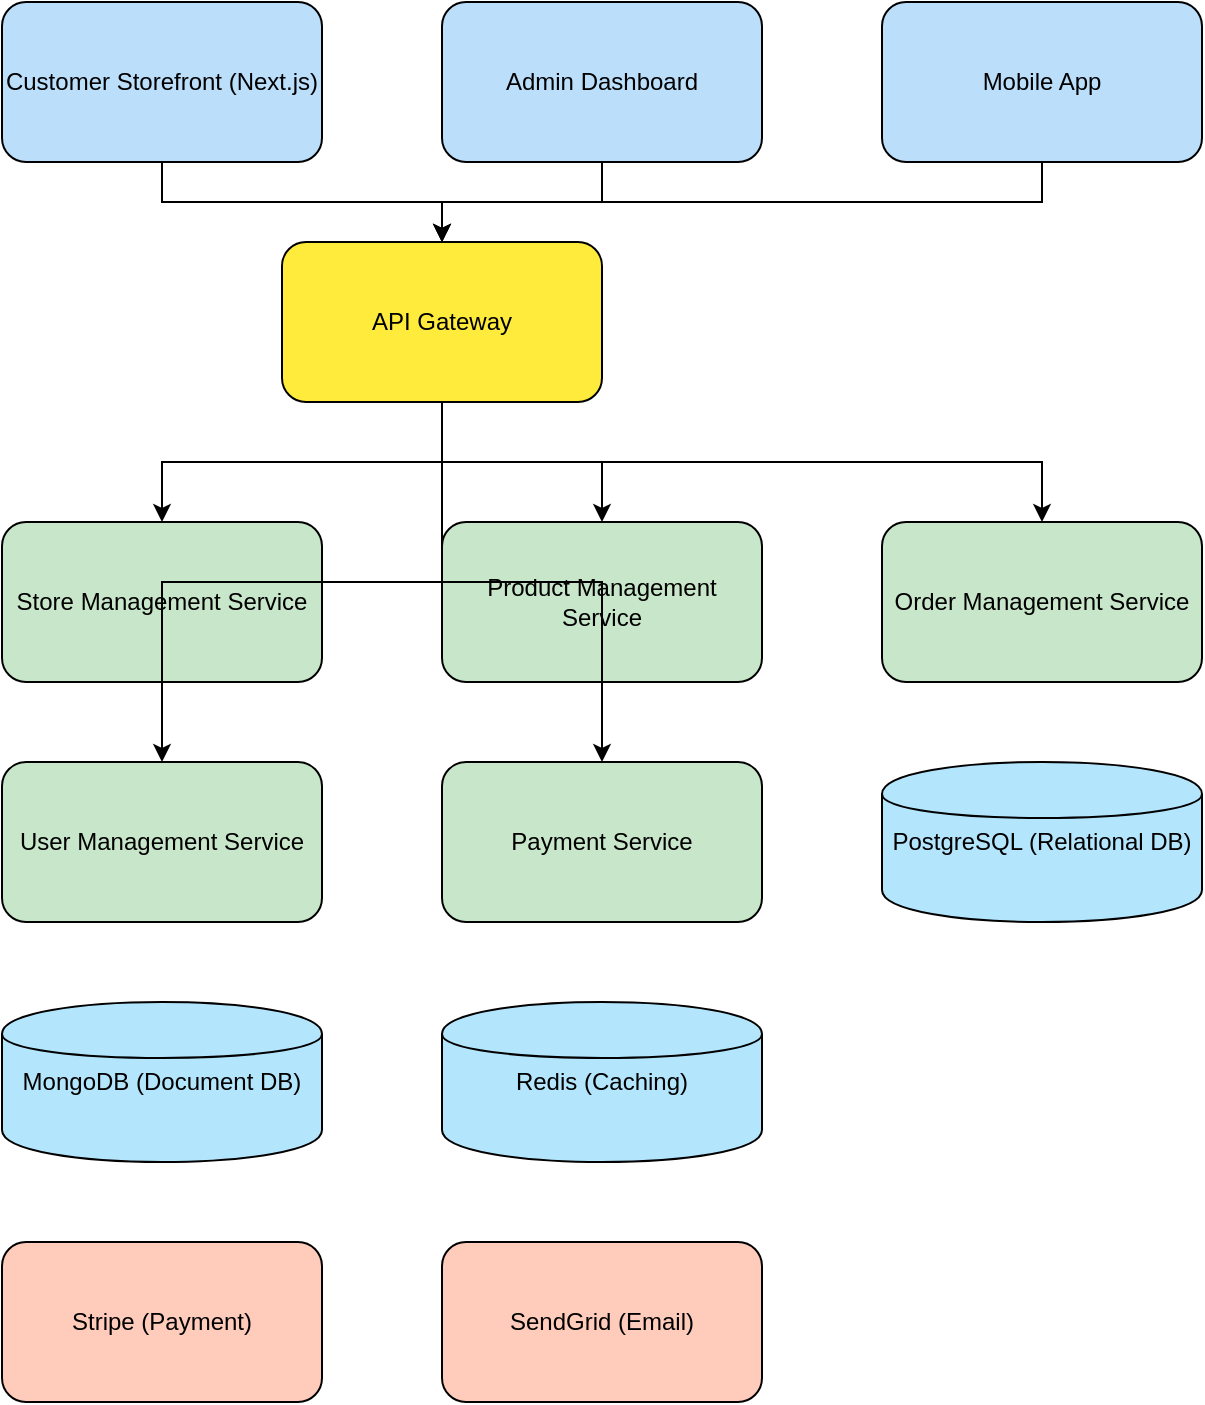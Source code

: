 <mxfile version="24.7.14">
  <diagram name="Container Diagram - E-Commerce Platform">
    <mxGraphModel dx="947" dy="454" grid="1" gridSize="10" guides="1" tooltips="1" connect="1" arrows="1" fold="1" page="1" pageScale="1" pageWidth="827" pageHeight="1169" math="0" shadow="0">
      <root>
        <mxCell id="0" />
        <mxCell id="1" parent="0" />

        <!-- Customer Storefront -->
        <mxCell id="customer-storefront" value="Customer Storefront (Next.js)" style="rounded=1;whiteSpace=wrap;html=1;fillColor=#BBDEFB;" vertex="1" parent="1">
          <mxGeometry x="180" y="60" width="160" height="80" as="geometry" />
        </mxCell>

        <!-- Admin Dashboard -->
        <mxCell id="admin-dashboard" value="Admin Dashboard" style="rounded=1;whiteSpace=wrap;html=1;fillColor=#BBDEFB;" vertex="1" parent="1">
          <mxGeometry x="400" y="60" width="160" height="80" as="geometry" />
        </mxCell>

        <!-- Mobile App -->
        <mxCell id="mobile-app" value="Mobile App" style="rounded=1;whiteSpace=wrap;html=1;fillColor=#BBDEFB;" vertex="1" parent="1">
          <mxGeometry x="620" y="60" width="160" height="80" as="geometry" />
        </mxCell>

        <!-- API Gateway -->
        <mxCell id="api-gateway" value="API Gateway" style="rounded=1;whiteSpace=wrap;html=1;fillColor=#FFEB3B;" vertex="1" parent="1">
          <mxGeometry x="320" y="180" width="160" height="80" as="geometry" />
        </mxCell>

        <!-- Store Management Service -->
        <mxCell id="store-management" value="Store Management Service" style="rounded=1;whiteSpace=wrap;html=1;fillColor=#C8E6C9;" vertex="1" parent="1">
          <mxGeometry x="180" y="320" width="160" height="80" as="geometry" />
        </mxCell>

        <!-- Product Management Service -->
        <mxCell id="product-management" value="Product Management Service" style="rounded=1;whiteSpace=wrap;html=1;fillColor=#C8E6C9;" vertex="1" parent="1">
          <mxGeometry x="400" y="320" width="160" height="80" as="geometry" />
        </mxCell>

        <!-- Order Management Service -->
        <mxCell id="order-management" value="Order Management Service" style="rounded=1;whiteSpace=wrap;html=1;fillColor=#C8E6C9;" vertex="1" parent="1">
          <mxGeometry x="620" y="320" width="160" height="80" as="geometry" />
        </mxCell>

        <!-- User Management Service -->
        <mxCell id="user-management" value="User Management Service" style="rounded=1;whiteSpace=wrap;html=1;fillColor=#C8E6C9;" vertex="1" parent="1">
          <mxGeometry x="180" y="440" width="160" height="80" as="geometry" />
        </mxCell>

        <!-- Payment Service -->
        <mxCell id="payment-service" value="Payment Service" style="rounded=1;whiteSpace=wrap;html=1;fillColor=#C8E6C9;" vertex="1" parent="1">
          <mxGeometry x="400" y="440" width="160" height="80" as="geometry" />
        </mxCell>

        <!-- PostgreSQL Database -->
        <mxCell id="postgresql" value="PostgreSQL (Relational DB)" style="rounded=1;whiteSpace=wrap;html=1;shape=cylinder;fillColor=#B3E5FC;" vertex="1" parent="1">
          <mxGeometry x="620" y="440" width="160" height="80" as="geometry" />
        </mxCell>

        <!-- MongoDB -->
        <mxCell id="mongodb" value="MongoDB (Document DB)" style="rounded=1;whiteSpace=wrap;html=1;shape=cylinder;fillColor=#B3E5FC;" vertex="1" parent="1">
          <mxGeometry x="180" y="560" width="160" height="80" as="geometry" />
        </mxCell>

        <!-- Redis -->
        <mxCell id="redis" value="Redis (Caching)" style="rounded=1;whiteSpace=wrap;html=1;shape=cylinder;fillColor=#B3E5FC;" vertex="1" parent="1">
          <mxGeometry x="400" y="560" width="160" height="80" as="geometry" />
        </mxCell>

        <!-- External System: Stripe -->
        <mxCell id="stripe" value="Stripe (Payment)" style="rounded=1;whiteSpace=wrap;html=1;fillColor=#FFCCBC;" vertex="1" parent="1">
          <mxGeometry x="180" y="680" width="160" height="80" as="geometry" />
        </mxCell>

        <!-- External System: SendGrid -->
        <mxCell id="sendgrid" value="SendGrid (Email)" style="rounded=1;whiteSpace=wrap;html=1;fillColor=#FFCCBC;" vertex="1" parent="1">
          <mxGeometry x="400" y="680" width="160" height="80" as="geometry" />
        </mxCell>

        <!-- Edges -->
        <mxCell id="edge1" style="edgeStyle=orthogonalEdgeStyle;rounded=0;orthogonalLoop=1;jettySize=auto;html=1;exitX=0.5;exitY=1;exitDx=0;exitDy=0;entryX=0.5;entryY=0;entryDx=0;entryDy=0;" edge="1" parent="1" source="customer-storefront" target="api-gateway">
          <mxGeometry relative="1" as="geometry" />
        </mxCell>
        <mxCell id="edge2" style="edgeStyle=orthogonalEdgeStyle;rounded=0;orthogonalLoop=1;jettySize=auto;html=1;exitX=0.5;exitY=1;exitDx=0;exitDy=0;entryX=0.5;entryY=0;entryDx=0;entryDy=0;" edge="1" parent="1" source="admin-dashboard" target="api-gateway">
          <mxGeometry relative="1" as="geometry" />
        </mxCell>
        <mxCell id="edge3" style="edgeStyle=orthogonalEdgeStyle;rounded=0;orthogonalLoop=1;jettySize=auto;html=1;exitX=0.5;exitY=1;exitDx=0;exitDy=0;entryX=0.5;entryY=0;entryDx=0;entryDy=0;" edge="1" parent="1" source="mobile-app" target="api-gateway">
          <mxGeometry relative="1" as="geometry" />
        </mxCell>
        <mxCell id="edge4" style="edgeStyle=orthogonalEdgeStyle;rounded=0;orthogonalLoop=1;jettySize=auto;html=1;exitX=0.5;exitY=1;exitDx=0;exitDy=0;entryX=0.5;entryY=0;entryDx=0;entryDy=0;" edge="1" parent="1" source="api-gateway" target="store-management">
          <mxGeometry relative="1" as="geometry" />
        </mxCell>
        <mxCell id="edge5" style="edgeStyle=orthogonalEdgeStyle;rounded=0;orthogonalLoop=1;jettySize=auto;html=1;exitX=0.5;exitY=1;exitDx=0;exitDy=0;entryX=0.5;entryY=0;entryDx=0;entryDy=0;" edge="1" parent="1" source="api-gateway" target="product-management">
          <mxGeometry relative="1" as="geometry" />
        </mxCell>
        <mxCell id="edge6" style="edgeStyle=orthogonalEdgeStyle;rounded=0;orthogonalLoop=1;jettySize=auto;html=1;exitX=0.5;exitY=1;exitDx=0;exitDy=0;entryX=0.5;entryY=0;entryDx=0;entryDy=0;" edge="1" parent="1" source="api-gateway" target="order-management">
          <mxGeometry relative="1" as="geometry" />
        </mxCell>
        <mxCell id="edge7" style="edgeStyle=orthogonalEdgeStyle;rounded=0;orthogonalLoop=1;jettySize=auto;html=1;exitX=0.5;exitY=1;exitDx=0;exitDy=0;entryX=0.5;entryY=0;entryDx=0;entryDy=0;" edge="1" parent="1" source="api-gateway" target="user-management">
          <mxGeometry relative="1" as="geometry" />
        </mxCell>
        <mxCell id="edge8" style="edgeStyle=orthogonalEdgeStyle;rounded=0;orthogonalLoop=1;jettySize=auto;html=1;exitX=0.5;exitY=1;exitDx=0;exitDy=0;entryX=0.5;entryY=0;entryDx=0;entryDy=0;" edge="1" parent="1" source="api-gateway" target="payment-service">
          <mxGeometry relative="1" as="geometry" />
        </mxCell>

      </root>
    </mxGraphModel>
  </diagram>
</mxfile>
